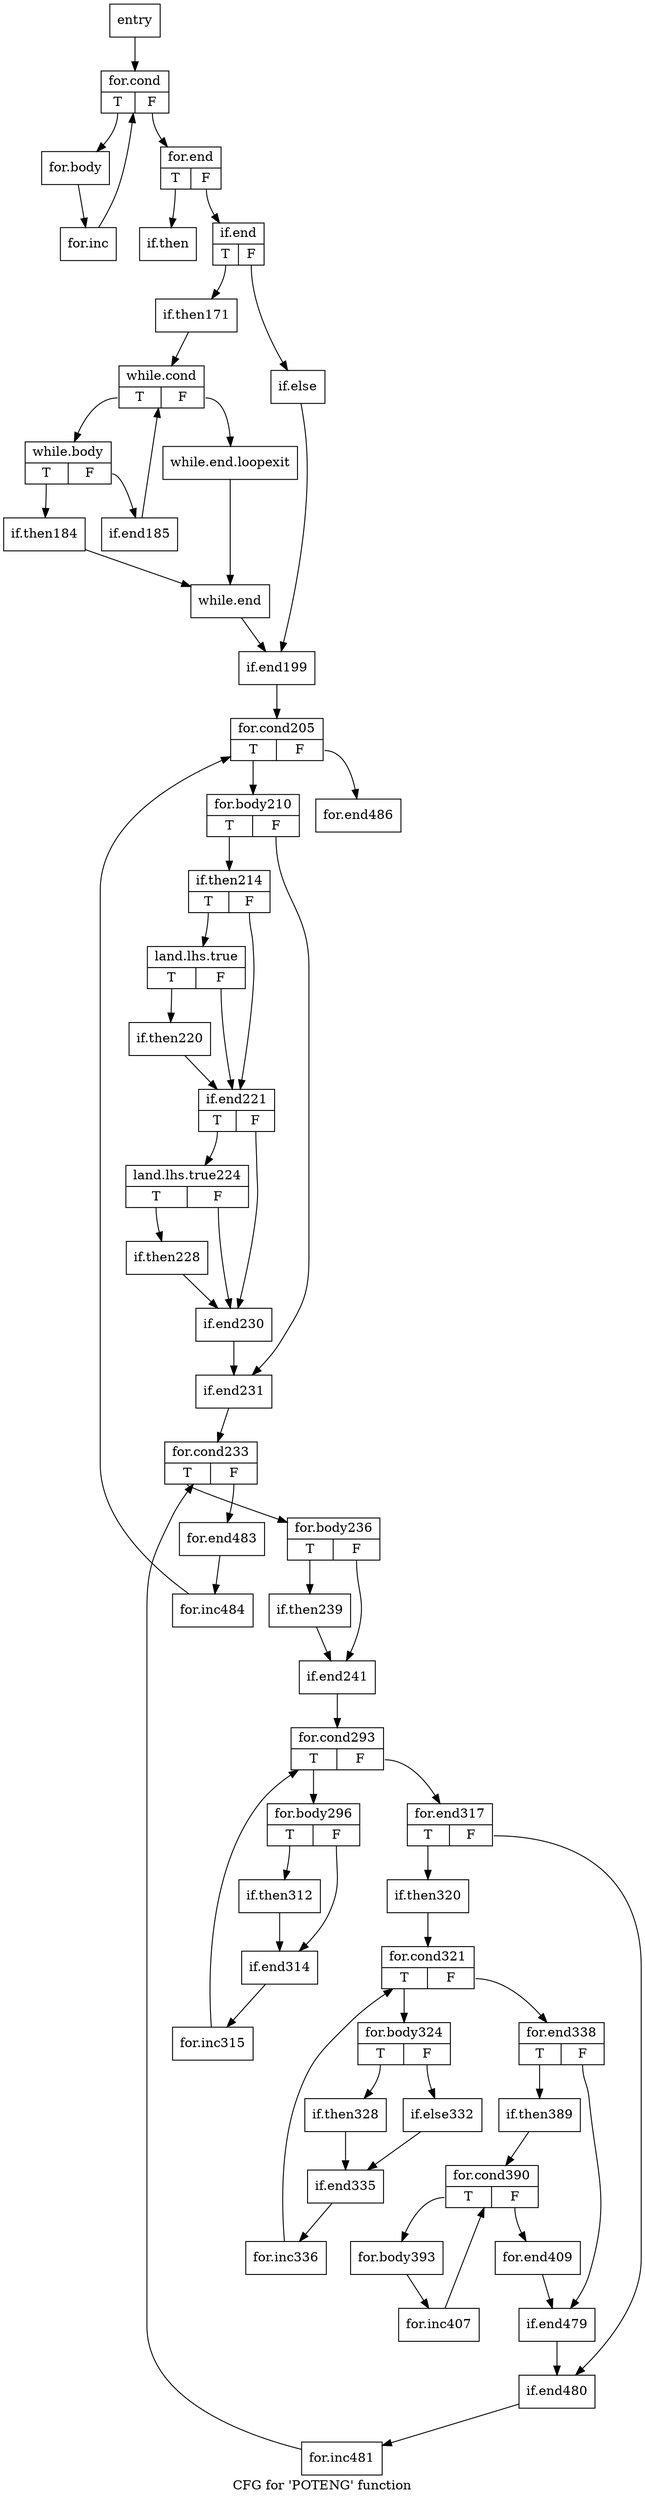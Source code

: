 digraph "CFG for 'POTENG' function" {
	label="CFG for 'POTENG' function";

	Node0x5f8b460 [shape=record,label="{entry}"];
	Node0x5f8b460 -> Node0x5f8b320;
	Node0x5f8b320 [shape=record,label="{for.cond|{<s0>T|<s1>F}}"];
	Node0x5f8b320:s0 -> Node0x5f950c0;
	Node0x5f8b320:s1 -> Node0x5f951a0;
	Node0x5f950c0 [shape=record,label="{for.body}"];
	Node0x5f950c0 -> Node0x5f94b20;
	Node0x5f94b20 [shape=record,label="{for.inc}"];
	Node0x5f94b20 -> Node0x5f8b320;
	Node0x5f951a0 [shape=record,label="{for.end|{<s0>T|<s1>F}}"];
	Node0x5f951a0:s0 -> Node0x5f99e90;
	Node0x5f951a0:s1 -> Node0x5f99f60;
	Node0x5f99e90 [shape=record,label="{if.then}"];
	Node0x5f99f60 [shape=record,label="{if.end|{<s0>T|<s1>F}}"];
	Node0x5f99f60:s0 -> Node0x5f99160;
	Node0x5f99f60:s1 -> Node0x5fa0670;
	Node0x5f99160 [shape=record,label="{if.then171}"];
	Node0x5f99160 -> Node0x5fa0950;
	Node0x5fa0950 [shape=record,label="{while.cond|{<s0>T|<s1>F}}"];
	Node0x5fa0950:s0 -> Node0x5fa0ce0;
	Node0x5fa0950:s1 -> Node0x5fa0df0;
	Node0x5fa0ce0 [shape=record,label="{while.body|{<s0>T|<s1>F}}"];
	Node0x5fa0ce0:s0 -> Node0x5fa1540;
	Node0x5fa0ce0:s1 -> Node0x5fa15f0;
	Node0x5fa1540 [shape=record,label="{if.then184}"];
	Node0x5fa1540 -> Node0x5fa1760;
	Node0x5fa15f0 [shape=record,label="{if.end185}"];
	Node0x5fa15f0 -> Node0x5fa0950;
	Node0x5fa0df0 [shape=record,label="{while.end.loopexit}"];
	Node0x5fa0df0 -> Node0x5fa1760;
	Node0x5fa1760 [shape=record,label="{while.end}"];
	Node0x5fa1760 -> Node0x5fa1a60;
	Node0x5fa0670 [shape=record,label="{if.else}"];
	Node0x5fa0670 -> Node0x5fa1a60;
	Node0x5fa1a60 [shape=record,label="{if.end199}"];
	Node0x5fa1a60 -> Node0x5fa2d80;
	Node0x5fa2d80 [shape=record,label="{for.cond205|{<s0>T|<s1>F}}"];
	Node0x5fa2d80:s0 -> Node0x5fa3620;
	Node0x5fa2d80:s1 -> Node0x5fa3700;
	Node0x5fa3620 [shape=record,label="{for.body210|{<s0>T|<s1>F}}"];
	Node0x5fa3620:s0 -> Node0x5fa3a50;
	Node0x5fa3620:s1 -> Node0x5fa3b30;
	Node0x5fa3a50 [shape=record,label="{if.then214|{<s0>T|<s1>F}}"];
	Node0x5fa3a50:s0 -> Node0x5fa3d40;
	Node0x5fa3a50:s1 -> Node0x5fa3dc0;
	Node0x5fa3d40 [shape=record,label="{land.lhs.true|{<s0>T|<s1>F}}"];
	Node0x5fa3d40:s0 -> Node0x5fa4070;
	Node0x5fa3d40:s1 -> Node0x5fa3dc0;
	Node0x5fa4070 [shape=record,label="{if.then220}"];
	Node0x5fa4070 -> Node0x5fa3dc0;
	Node0x5fa3dc0 [shape=record,label="{if.end221|{<s0>T|<s1>F}}"];
	Node0x5fa3dc0:s0 -> Node0x5fa4390;
	Node0x5fa3dc0:s1 -> Node0x5fa4490;
	Node0x5fa4390 [shape=record,label="{land.lhs.true224|{<s0>T|<s1>F}}"];
	Node0x5fa4390:s0 -> Node0x5fa4720;
	Node0x5fa4390:s1 -> Node0x5fa4490;
	Node0x5fa4720 [shape=record,label="{if.then228}"];
	Node0x5fa4720 -> Node0x5fa4490;
	Node0x5fa4490 [shape=record,label="{if.end230}"];
	Node0x5fa4490 -> Node0x5fa3b30;
	Node0x5fa3b30 [shape=record,label="{if.end231}"];
	Node0x5fa3b30 -> Node0x5fa4ac0;
	Node0x5fa4ac0 [shape=record,label="{for.cond233|{<s0>T|<s1>F}}"];
	Node0x5fa4ac0:s0 -> Node0x5fa51d0;
	Node0x5fa4ac0:s1 -> Node0x5fa52b0;
	Node0x5fa51d0 [shape=record,label="{for.body236|{<s0>T|<s1>F}}"];
	Node0x5fa51d0:s0 -> Node0x5fa54c0;
	Node0x5fa51d0:s1 -> Node0x5fa55a0;
	Node0x5fa54c0 [shape=record,label="{if.then239}"];
	Node0x5fa54c0 -> Node0x5fa55a0;
	Node0x5fa55a0 [shape=record,label="{if.end241}"];
	Node0x5fa55a0 -> Node0x5fa8e30;
	Node0x5fa8e30 [shape=record,label="{for.cond293|{<s0>T|<s1>F}}"];
	Node0x5fa8e30:s0 -> Node0x5fa9350;
	Node0x5fa8e30:s1 -> Node0x5fa9430;
	Node0x5fa9350 [shape=record,label="{for.body296|{<s0>T|<s1>F}}"];
	Node0x5fa9350:s0 -> Node0x5faa300;
	Node0x5fa9350:s1 -> Node0x5faa3e0;
	Node0x5faa300 [shape=record,label="{if.then312}"];
	Node0x5faa300 -> Node0x5faa3e0;
	Node0x5faa3e0 [shape=record,label="{if.end314}"];
	Node0x5faa3e0 -> Node0x5fa8f80;
	Node0x5fa8f80 [shape=record,label="{for.inc315}"];
	Node0x5fa8f80 -> Node0x5fa8e30;
	Node0x5fa9430 [shape=record,label="{for.end317|{<s0>T|<s1>F}}"];
	Node0x5fa9430:s0 -> Node0x5faa7c0;
	Node0x5fa9430:s1 -> Node0x5faa840;
	Node0x5faa7c0 [shape=record,label="{if.then320}"];
	Node0x5faa7c0 -> Node0x5faa9b0;
	Node0x5faa9b0 [shape=record,label="{for.cond321|{<s0>T|<s1>F}}"];
	Node0x5faa9b0:s0 -> Node0x5faad10;
	Node0x5faa9b0:s1 -> Node0x5faadf0;
	Node0x5faad10 [shape=record,label="{for.body324|{<s0>T|<s1>F}}"];
	Node0x5faad10:s0 -> Node0x5fab130;
	Node0x5faad10:s1 -> Node0x5fab210;
	Node0x5fab130 [shape=record,label="{if.then328}"];
	Node0x5fab130 -> Node0x5f9eb90;
	Node0x5fab210 [shape=record,label="{if.else332}"];
	Node0x5fab210 -> Node0x5f9eb90;
	Node0x5f9eb90 [shape=record,label="{if.end335}"];
	Node0x5f9eb90 -> Node0x5faaab0;
	Node0x5faaab0 [shape=record,label="{for.inc336}"];
	Node0x5faaab0 -> Node0x5faa9b0;
	Node0x5faadf0 [shape=record,label="{for.end338|{<s0>T|<s1>F}}"];
	Node0x5faadf0:s0 -> Node0x5fb0390;
	Node0x5faadf0:s1 -> Node0x5fb0470;
	Node0x5fb0390 [shape=record,label="{if.then389}"];
	Node0x5fb0390 -> Node0x5fb05e0;
	Node0x5fb05e0 [shape=record,label="{for.cond390|{<s0>T|<s1>F}}"];
	Node0x5fb05e0:s0 -> Node0x5fb0980;
	Node0x5fb05e0:s1 -> Node0x5fb0a60;
	Node0x5fb0980 [shape=record,label="{for.body393}"];
	Node0x5fb0980 -> Node0x5fb0720;
	Node0x5fb0720 [shape=record,label="{for.inc407}"];
	Node0x5fb0720 -> Node0x5fb05e0;
	Node0x5fb0a60 [shape=record,label="{for.end409}"];
	Node0x5fb0a60 -> Node0x5fb0470;
	Node0x5fb0470 [shape=record,label="{if.end479}"];
	Node0x5fb0470 -> Node0x5faa840;
	Node0x5faa840 [shape=record,label="{if.end480}"];
	Node0x5faa840 -> Node0x5fa4c60;
	Node0x5fa4c60 [shape=record,label="{for.inc481}"];
	Node0x5fa4c60 -> Node0x5fa4ac0;
	Node0x5fa52b0 [shape=record,label="{for.end483}"];
	Node0x5fa52b0 -> Node0x5fa2f30;
	Node0x5fa2f30 [shape=record,label="{for.inc484}"];
	Node0x5fa2f30 -> Node0x5fa2d80;
	Node0x5fa3700 [shape=record,label="{for.end486}"];
}
